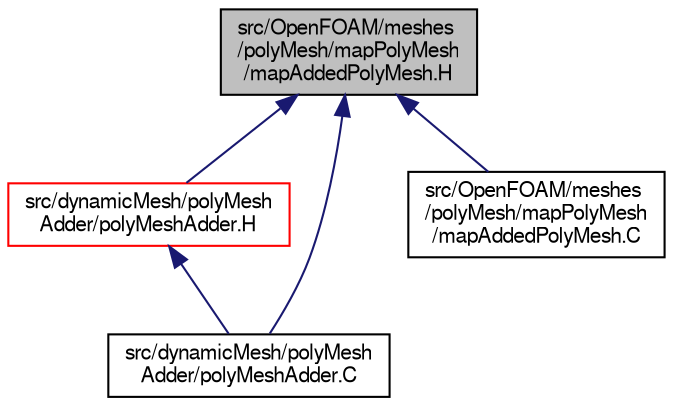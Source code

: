 digraph "src/OpenFOAM/meshes/polyMesh/mapPolyMesh/mapAddedPolyMesh.H"
{
  bgcolor="transparent";
  edge [fontname="FreeSans",fontsize="10",labelfontname="FreeSans",labelfontsize="10"];
  node [fontname="FreeSans",fontsize="10",shape=record];
  Node49 [label="src/OpenFOAM/meshes\l/polyMesh/mapPolyMesh\l/mapAddedPolyMesh.H",height=0.2,width=0.4,color="black", fillcolor="grey75", style="filled", fontcolor="black"];
  Node49 -> Node50 [dir="back",color="midnightblue",fontsize="10",style="solid",fontname="FreeSans"];
  Node50 [label="src/dynamicMesh/polyMesh\lAdder/polyMeshAdder.H",height=0.2,width=0.4,color="red",URL="$a00653.html"];
  Node50 -> Node54 [dir="back",color="midnightblue",fontsize="10",style="solid",fontname="FreeSans"];
  Node54 [label="src/dynamicMesh/polyMesh\lAdder/polyMeshAdder.C",height=0.2,width=0.4,color="black",URL="$a00650.html"];
  Node49 -> Node54 [dir="back",color="midnightblue",fontsize="10",style="solid",fontname="FreeSans"];
  Node49 -> Node55 [dir="back",color="midnightblue",fontsize="10",style="solid",fontname="FreeSans"];
  Node55 [label="src/OpenFOAM/meshes\l/polyMesh/mapPolyMesh\l/mapAddedPolyMesh.C",height=0.2,width=0.4,color="black",URL="$a11561.html"];
}
